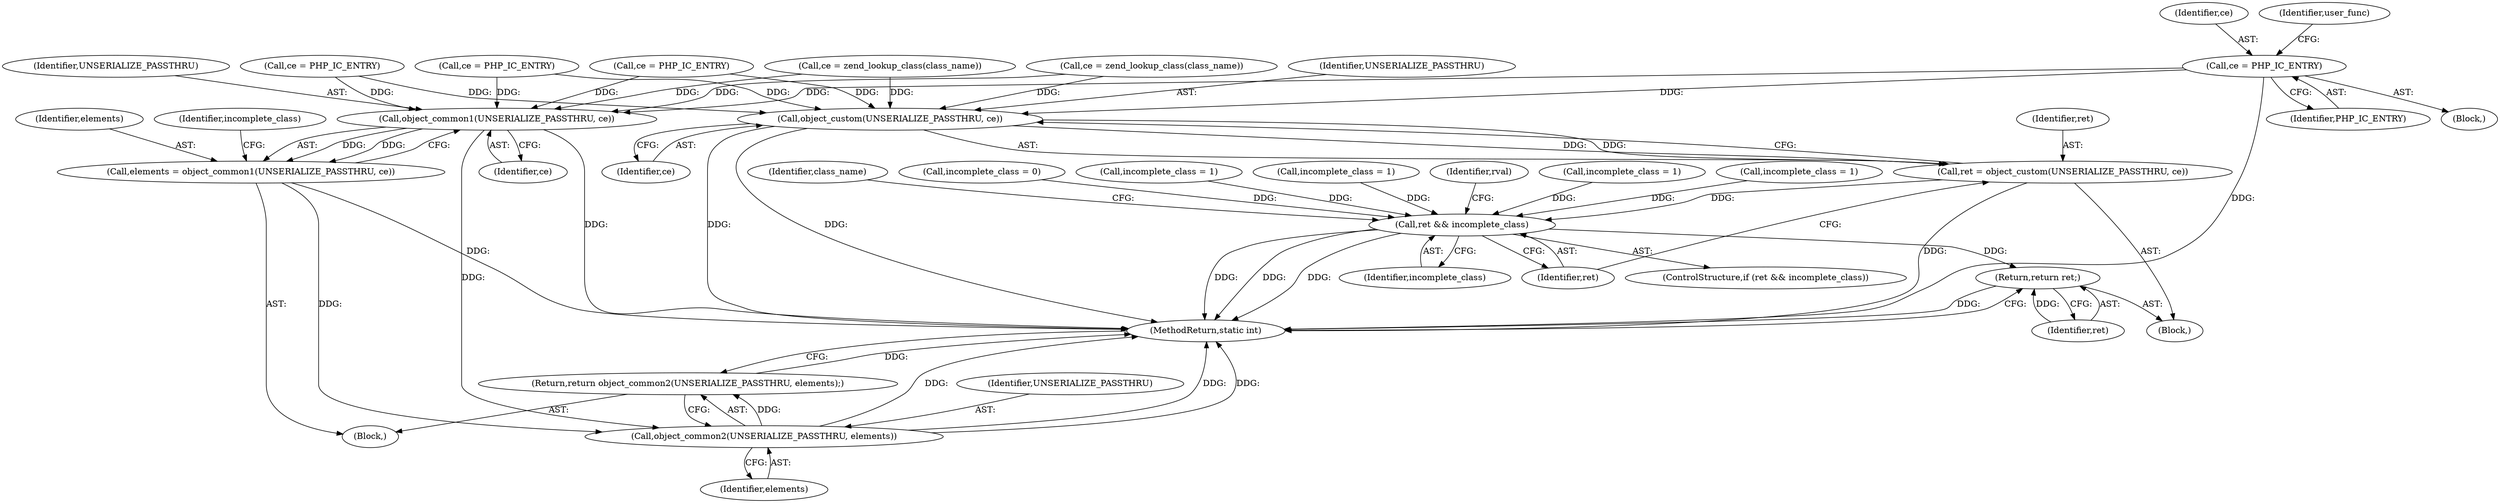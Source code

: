 digraph "0_php-src_20ce2fe8e3c211a42fee05a461a5881be9a8790e?w=1@pointer" {
"1000752" [label="(Call,ce = PHP_IC_ENTRY)"];
"1000775" [label="(Call,object_custom(UNSERIALIZE_PASSTHRU, ce))"];
"1000773" [label="(Call,ret = object_custom(UNSERIALIZE_PASSTHRU, ce))"];
"1000779" [label="(Call,ret && incomplete_class)"];
"1000790" [label="(Return,return ret;)"];
"1000794" [label="(Call,object_common1(UNSERIALIZE_PASSTHRU, ce))"];
"1000792" [label="(Call,elements = object_common1(UNSERIALIZE_PASSTHRU, ce))"];
"1000808" [label="(Call,object_common2(UNSERIALIZE_PASSTHRU, elements))"];
"1000807" [label="(Return,return object_common2(UNSERIALIZE_PASSTHRU, elements);)"];
"1000778" [label="(ControlStructure,if (ret && incomplete_class))"];
"1000449" [label="(Block,)"];
"1000810" [label="(Identifier,elements)"];
"1000781" [label="(Identifier,incomplete_class)"];
"1000779" [label="(Call,ret && incomplete_class)"];
"1000583" [label="(Call,incomplete_class = 1)"];
"1000777" [label="(Identifier,ce)"];
"1000737" [label="(Call,ce = zend_lookup_class(class_name))"];
"1000791" [label="(Identifier,ret)"];
"1000698" [label="(Call,incomplete_class = 1)"];
"1000752" [label="(Call,ce = PHP_IC_ENTRY)"];
"1000784" [label="(Identifier,rval)"];
"1000793" [label="(Identifier,elements)"];
"1002432" [label="(MethodReturn,static int)"];
"1000754" [label="(Identifier,PHP_IC_ENTRY)"];
"1000749" [label="(Call,incomplete_class = 1)"];
"1000636" [label="(Call,incomplete_class = 1)"];
"1000742" [label="(Block,)"];
"1000807" [label="(Return,return object_common2(UNSERIALIZE_PASSTHRU, elements);)"];
"1000774" [label="(Identifier,ret)"];
"1000798" [label="(Identifier,incomplete_class)"];
"1000794" [label="(Call,object_common1(UNSERIALIZE_PASSTHRU, ce))"];
"1000639" [label="(Call,ce = PHP_IC_ENTRY)"];
"1000780" [label="(Identifier,ret)"];
"1000809" [label="(Identifier,UNSERIALIZE_PASSTHRU)"];
"1000753" [label="(Identifier,ce)"];
"1000586" [label="(Call,ce = PHP_IC_ENTRY)"];
"1000757" [label="(Identifier,user_func)"];
"1000593" [label="(Call,ce = zend_lookup_class(class_name))"];
"1000792" [label="(Call,elements = object_common1(UNSERIALIZE_PASSTHRU, ce))"];
"1000790" [label="(Return,return ret;)"];
"1000773" [label="(Call,ret = object_custom(UNSERIALIZE_PASSTHRU, ce))"];
"1000789" [label="(Identifier,class_name)"];
"1000796" [label="(Identifier,ce)"];
"1000771" [label="(Block,)"];
"1000701" [label="(Call,ce = PHP_IC_ENTRY)"];
"1000459" [label="(Call,incomplete_class = 0)"];
"1000808" [label="(Call,object_common2(UNSERIALIZE_PASSTHRU, elements))"];
"1000795" [label="(Identifier,UNSERIALIZE_PASSTHRU)"];
"1000775" [label="(Call,object_custom(UNSERIALIZE_PASSTHRU, ce))"];
"1000776" [label="(Identifier,UNSERIALIZE_PASSTHRU)"];
"1000752" -> "1000742"  [label="AST: "];
"1000752" -> "1000754"  [label="CFG: "];
"1000753" -> "1000752"  [label="AST: "];
"1000754" -> "1000752"  [label="AST: "];
"1000757" -> "1000752"  [label="CFG: "];
"1000752" -> "1002432"  [label="DDG: "];
"1000752" -> "1000775"  [label="DDG: "];
"1000752" -> "1000794"  [label="DDG: "];
"1000775" -> "1000773"  [label="AST: "];
"1000775" -> "1000777"  [label="CFG: "];
"1000776" -> "1000775"  [label="AST: "];
"1000777" -> "1000775"  [label="AST: "];
"1000773" -> "1000775"  [label="CFG: "];
"1000775" -> "1002432"  [label="DDG: "];
"1000775" -> "1002432"  [label="DDG: "];
"1000775" -> "1000773"  [label="DDG: "];
"1000775" -> "1000773"  [label="DDG: "];
"1000639" -> "1000775"  [label="DDG: "];
"1000586" -> "1000775"  [label="DDG: "];
"1000737" -> "1000775"  [label="DDG: "];
"1000701" -> "1000775"  [label="DDG: "];
"1000593" -> "1000775"  [label="DDG: "];
"1000773" -> "1000771"  [label="AST: "];
"1000774" -> "1000773"  [label="AST: "];
"1000780" -> "1000773"  [label="CFG: "];
"1000773" -> "1002432"  [label="DDG: "];
"1000773" -> "1000779"  [label="DDG: "];
"1000779" -> "1000778"  [label="AST: "];
"1000779" -> "1000780"  [label="CFG: "];
"1000779" -> "1000781"  [label="CFG: "];
"1000780" -> "1000779"  [label="AST: "];
"1000781" -> "1000779"  [label="AST: "];
"1000784" -> "1000779"  [label="CFG: "];
"1000789" -> "1000779"  [label="CFG: "];
"1000779" -> "1002432"  [label="DDG: "];
"1000779" -> "1002432"  [label="DDG: "];
"1000779" -> "1002432"  [label="DDG: "];
"1000459" -> "1000779"  [label="DDG: "];
"1000636" -> "1000779"  [label="DDG: "];
"1000698" -> "1000779"  [label="DDG: "];
"1000749" -> "1000779"  [label="DDG: "];
"1000583" -> "1000779"  [label="DDG: "];
"1000779" -> "1000790"  [label="DDG: "];
"1000790" -> "1000771"  [label="AST: "];
"1000790" -> "1000791"  [label="CFG: "];
"1000791" -> "1000790"  [label="AST: "];
"1002432" -> "1000790"  [label="CFG: "];
"1000790" -> "1002432"  [label="DDG: "];
"1000791" -> "1000790"  [label="DDG: "];
"1000794" -> "1000792"  [label="AST: "];
"1000794" -> "1000796"  [label="CFG: "];
"1000795" -> "1000794"  [label="AST: "];
"1000796" -> "1000794"  [label="AST: "];
"1000792" -> "1000794"  [label="CFG: "];
"1000794" -> "1002432"  [label="DDG: "];
"1000794" -> "1000792"  [label="DDG: "];
"1000794" -> "1000792"  [label="DDG: "];
"1000639" -> "1000794"  [label="DDG: "];
"1000586" -> "1000794"  [label="DDG: "];
"1000737" -> "1000794"  [label="DDG: "];
"1000701" -> "1000794"  [label="DDG: "];
"1000593" -> "1000794"  [label="DDG: "];
"1000794" -> "1000808"  [label="DDG: "];
"1000792" -> "1000449"  [label="AST: "];
"1000793" -> "1000792"  [label="AST: "];
"1000798" -> "1000792"  [label="CFG: "];
"1000792" -> "1002432"  [label="DDG: "];
"1000792" -> "1000808"  [label="DDG: "];
"1000808" -> "1000807"  [label="AST: "];
"1000808" -> "1000810"  [label="CFG: "];
"1000809" -> "1000808"  [label="AST: "];
"1000810" -> "1000808"  [label="AST: "];
"1000807" -> "1000808"  [label="CFG: "];
"1000808" -> "1002432"  [label="DDG: "];
"1000808" -> "1002432"  [label="DDG: "];
"1000808" -> "1002432"  [label="DDG: "];
"1000808" -> "1000807"  [label="DDG: "];
"1000807" -> "1000449"  [label="AST: "];
"1002432" -> "1000807"  [label="CFG: "];
"1000807" -> "1002432"  [label="DDG: "];
}

